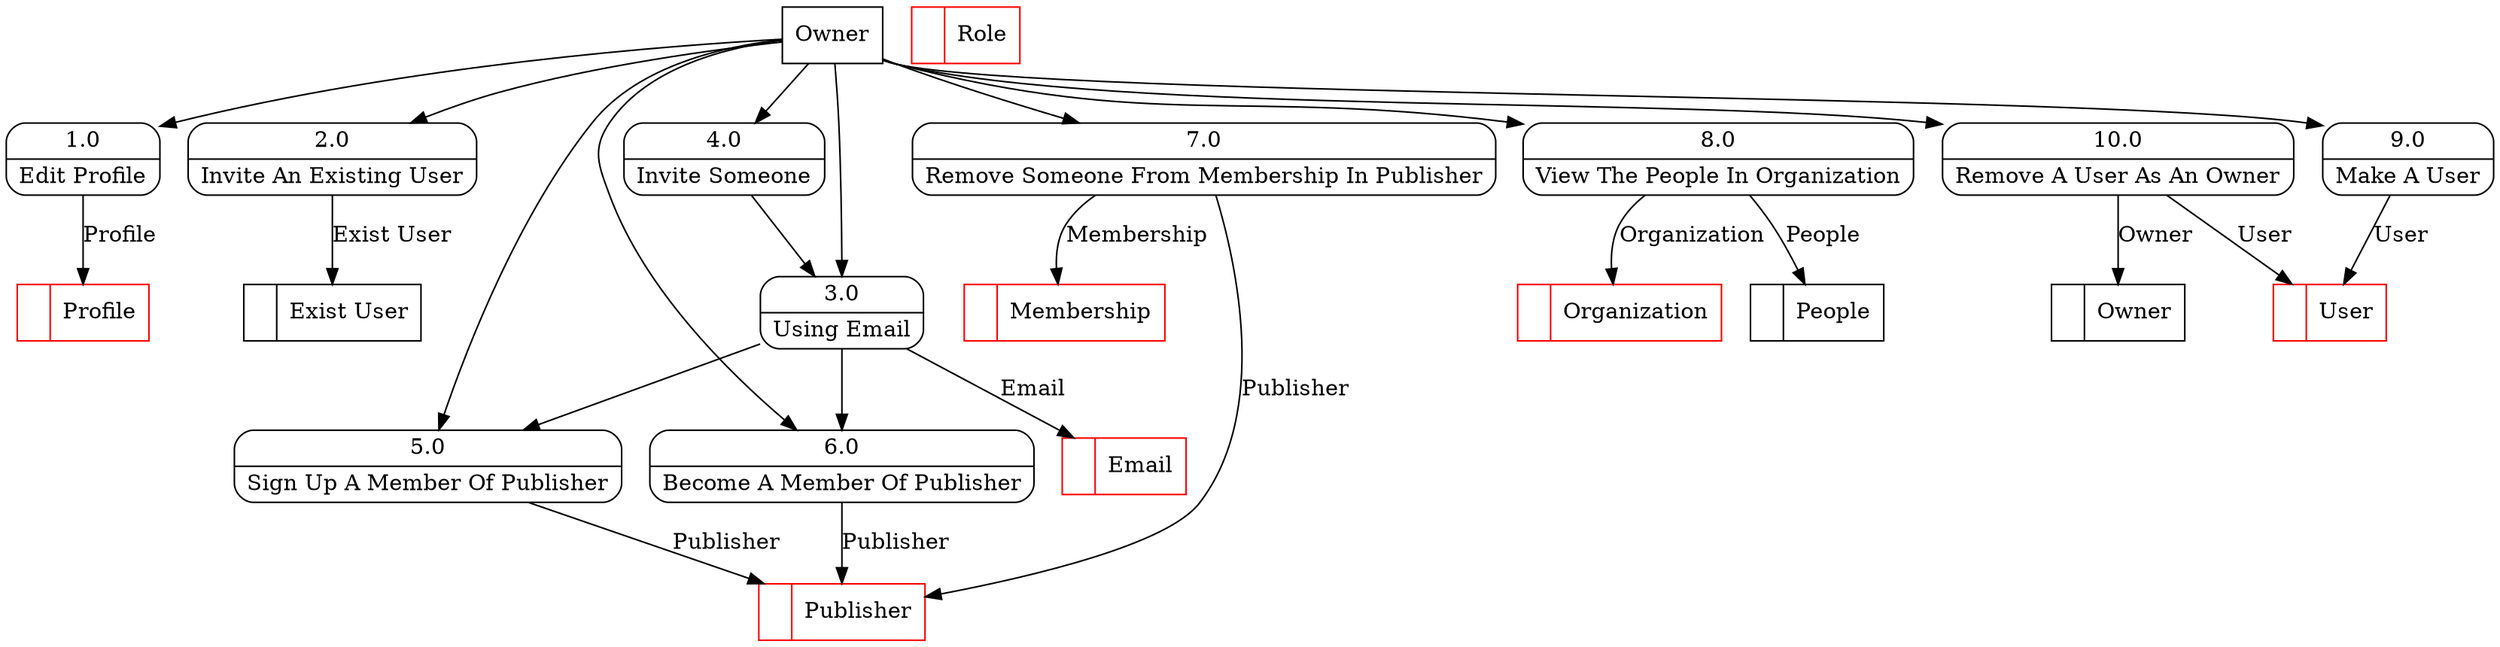 digraph dfd2{ 
node[shape=record]
200 [label="<f0>  |<f1> Profile " color=red];
201 [label="<f0>  |<f1> Exist User " ];
202 [label="<f0>  |<f1> Publisher " color=red];
203 [label="<f0>  |<f1> Email " color=red];
204 [label="<f0>  |<f1> Membership " color=red];
205 [label="<f0>  |<f1> Role " color=red];
206 [label="<f0>  |<f1> People " ];
207 [label="<f0>  |<f1> Organization " color=red];
208 [label="<f0>  |<f1> User " color=red];
209 [label="<f0>  |<f1> Owner " ];
210 [label="Owner" shape=box];
211 [label="{<f0> 1.0|<f1> Edit Profile }" shape=Mrecord];
212 [label="{<f0> 2.0|<f1> Invite An Existing User }" shape=Mrecord];
213 [label="{<f0> 3.0|<f1> Using Email }" shape=Mrecord];
214 [label="{<f0> 4.0|<f1> Invite Someone }" shape=Mrecord];
215 [label="{<f0> 5.0|<f1> Sign Up A Member Of Publisher }" shape=Mrecord];
216 [label="{<f0> 6.0|<f1> Become A Member Of Publisher }" shape=Mrecord];
217 [label="{<f0> 7.0|<f1> Remove Someone From Membership In Publisher }" shape=Mrecord];
218 [label="{<f0> 8.0|<f1> View The People In Organization }" shape=Mrecord];
219 [label="{<f0> 9.0|<f1> Make A User }" shape=Mrecord];
220 [label="{<f0> 10.0|<f1> Remove A User As An Owner }" shape=Mrecord];
210 -> 211
210 -> 212
210 -> 213
210 -> 214
210 -> 215
210 -> 216
210 -> 217
210 -> 218
210 -> 219
210 -> 220
211 -> 200 [label="Profile"]
212 -> 201 [label="Exist User"]
213 -> 215
213 -> 216
213 -> 203 [label="Email"]
214 -> 213
215 -> 202 [label="Publisher"]
216 -> 202 [label="Publisher"]
217 -> 204 [label="Membership"]
217 -> 202 [label="Publisher"]
218 -> 206 [label="People"]
218 -> 207 [label="Organization"]
219 -> 208 [label="User"]
220 -> 209 [label="Owner"]
220 -> 208 [label="User"]
}